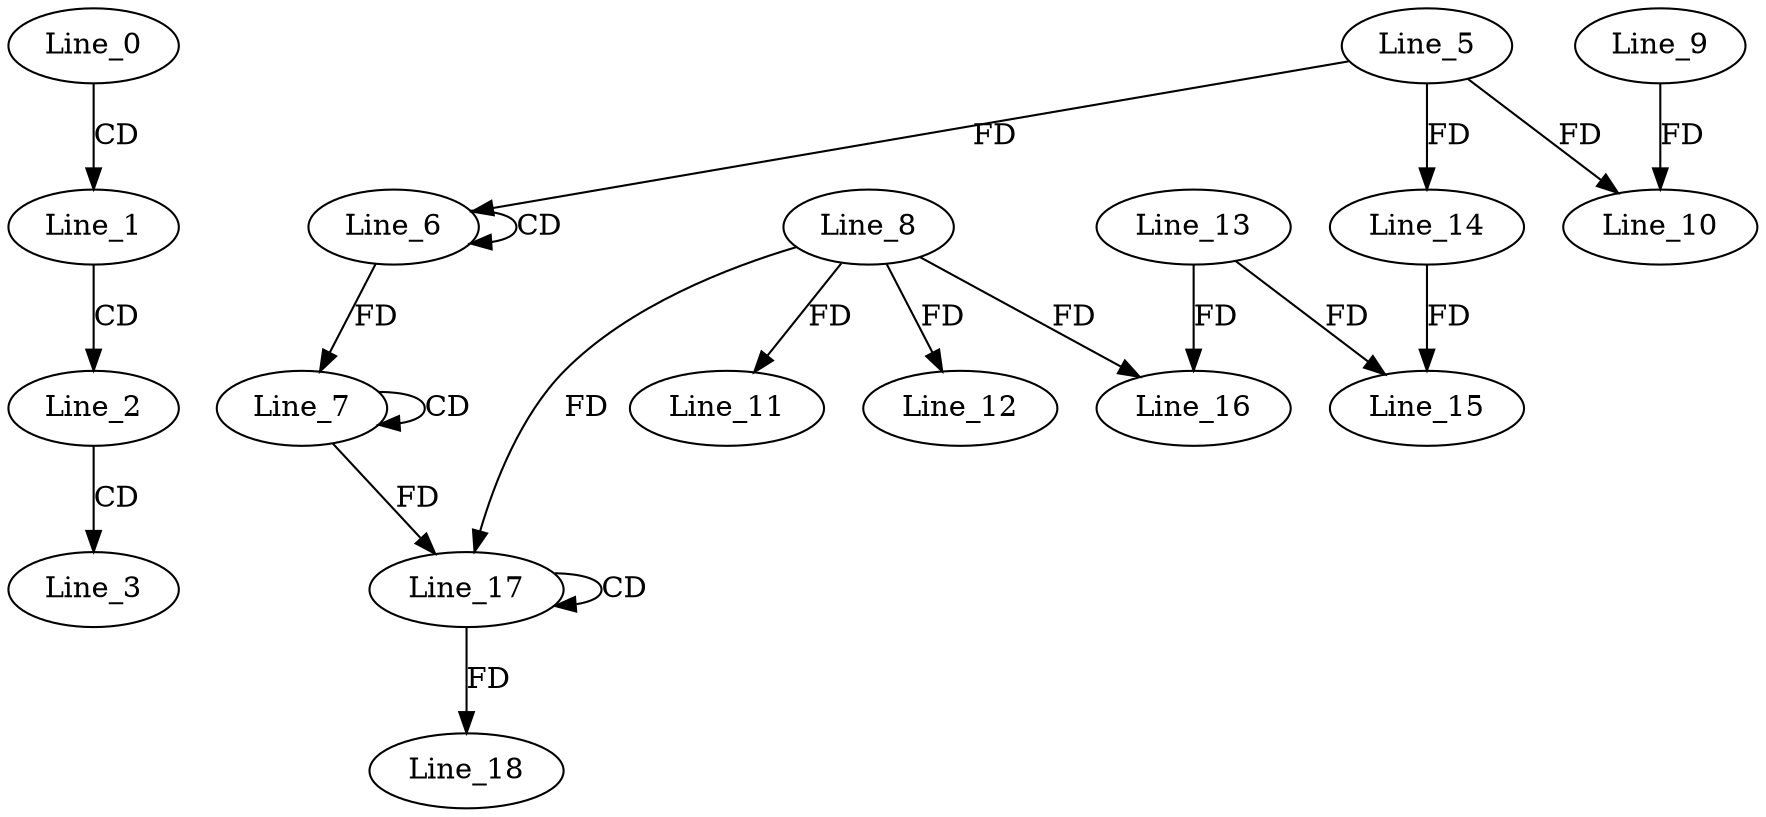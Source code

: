 digraph G {
  Line_0;
  Line_1;
  Line_2;
  Line_3;
  Line_6;
  Line_6;
  Line_5;
  Line_6;
  Line_7;
  Line_7;
  Line_9;
  Line_10;
  Line_10;
  Line_8;
  Line_11;
  Line_12;
  Line_14;
  Line_13;
  Line_15;
  Line_14;
  Line_16;
  Line_17;
  Line_17;
  Line_18;
  Line_0 -> Line_1 [ label="CD" ];
  Line_1 -> Line_2 [ label="CD" ];
  Line_2 -> Line_3 [ label="CD" ];
  Line_6 -> Line_6 [ label="CD" ];
  Line_5 -> Line_6 [ label="FD" ];
  Line_7 -> Line_7 [ label="CD" ];
  Line_6 -> Line_7 [ label="FD" ];
  Line_9 -> Line_10 [ label="FD" ];
  Line_5 -> Line_10 [ label="FD" ];
  Line_8 -> Line_11 [ label="FD" ];
  Line_8 -> Line_12 [ label="FD" ];
  Line_5 -> Line_14 [ label="FD" ];
  Line_13 -> Line_15 [ label="FD" ];
  Line_14 -> Line_15 [ label="FD" ];
  Line_8 -> Line_16 [ label="FD" ];
  Line_13 -> Line_16 [ label="FD" ];
  Line_17 -> Line_17 [ label="CD" ];
  Line_7 -> Line_17 [ label="FD" ];
  Line_8 -> Line_17 [ label="FD" ];
  Line_17 -> Line_18 [ label="FD" ];
}
